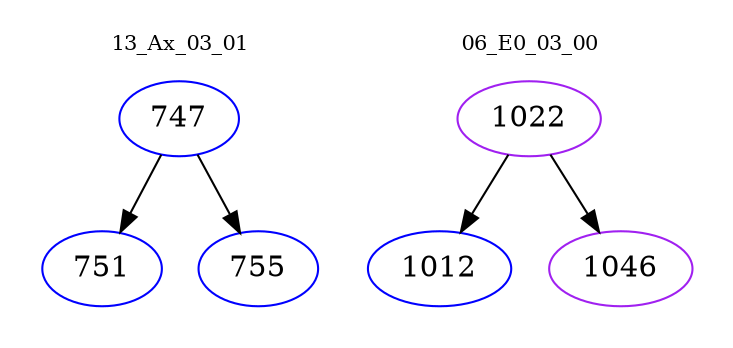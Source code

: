 digraph{
subgraph cluster_0 {
color = white
label = "13_Ax_03_01";
fontsize=10;
T0_747 [label="747", color="blue"]
T0_747 -> T0_751 [color="black"]
T0_751 [label="751", color="blue"]
T0_747 -> T0_755 [color="black"]
T0_755 [label="755", color="blue"]
}
subgraph cluster_1 {
color = white
label = "06_E0_03_00";
fontsize=10;
T1_1022 [label="1022", color="purple"]
T1_1022 -> T1_1012 [color="black"]
T1_1012 [label="1012", color="blue"]
T1_1022 -> T1_1046 [color="black"]
T1_1046 [label="1046", color="purple"]
}
}
